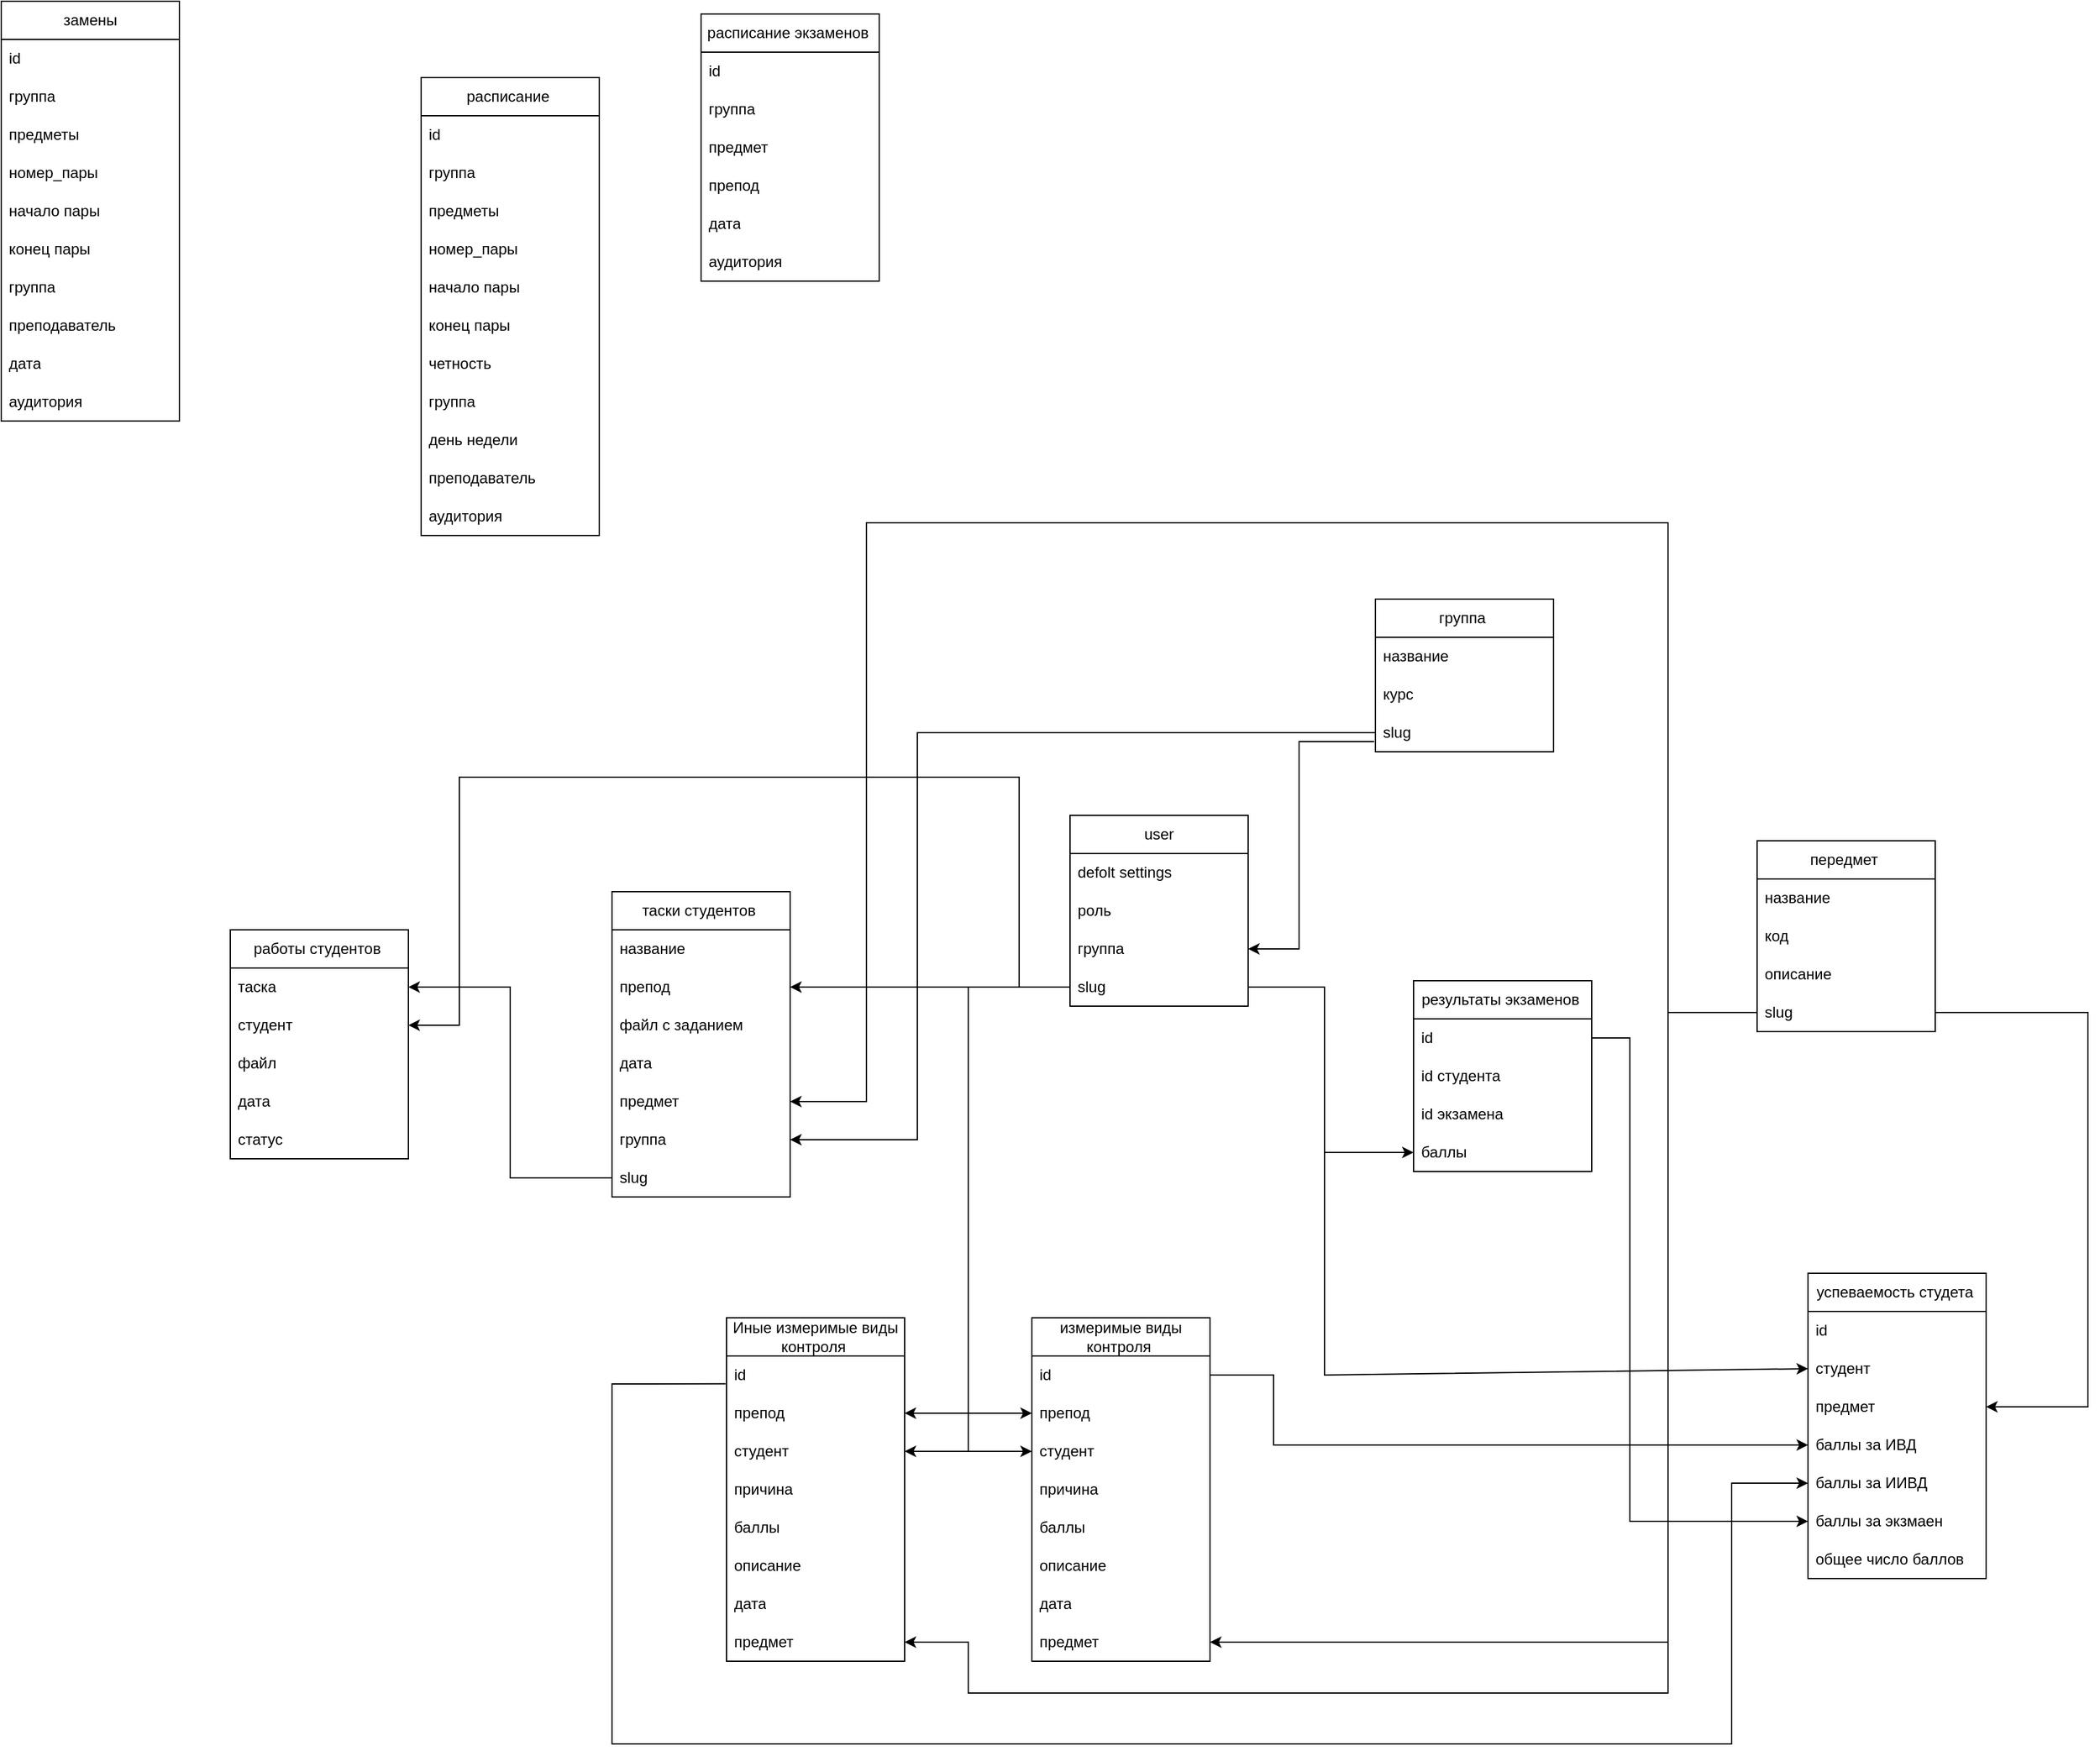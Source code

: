 <mxfile version="21.2.8" type="device">
  <diagram name="Страница — 1" id="4TSqRVmqLdkBmTmW6qCi">
    <mxGraphModel dx="3004" dy="2443" grid="1" gridSize="10" guides="1" tooltips="1" connect="1" arrows="1" fold="1" page="1" pageScale="1" pageWidth="827" pageHeight="1169" math="0" shadow="0">
      <root>
        <mxCell id="0" />
        <mxCell id="1" parent="0" />
        <mxCell id="Uhzy--akWJ1w5DV1cohg-1" value="user" style="swimlane;fontStyle=0;childLayout=stackLayout;horizontal=1;startSize=30;horizontalStack=0;resizeParent=1;resizeParentMax=0;resizeLast=0;collapsible=1;marginBottom=0;whiteSpace=wrap;html=1;" parent="1" vertex="1">
          <mxGeometry x="240" y="190" width="140" height="150" as="geometry" />
        </mxCell>
        <mxCell id="Uhzy--akWJ1w5DV1cohg-2" value="defolt settings&amp;nbsp;" style="text;strokeColor=none;fillColor=none;align=left;verticalAlign=middle;spacingLeft=4;spacingRight=4;overflow=hidden;points=[[0,0.5],[1,0.5]];portConstraint=eastwest;rotatable=0;whiteSpace=wrap;html=1;" parent="Uhzy--akWJ1w5DV1cohg-1" vertex="1">
          <mxGeometry y="30" width="140" height="30" as="geometry" />
        </mxCell>
        <mxCell id="Uhzy--akWJ1w5DV1cohg-5" value="роль" style="text;strokeColor=none;fillColor=none;align=left;verticalAlign=middle;spacingLeft=4;spacingRight=4;overflow=hidden;points=[[0,0.5],[1,0.5]];portConstraint=eastwest;rotatable=0;whiteSpace=wrap;html=1;" parent="Uhzy--akWJ1w5DV1cohg-1" vertex="1">
          <mxGeometry y="60" width="140" height="30" as="geometry" />
        </mxCell>
        <mxCell id="Uhzy--akWJ1w5DV1cohg-10" value="группа&amp;nbsp;" style="text;strokeColor=none;fillColor=none;align=left;verticalAlign=middle;spacingLeft=4;spacingRight=4;overflow=hidden;points=[[0,0.5],[1,0.5]];portConstraint=eastwest;rotatable=0;whiteSpace=wrap;html=1;" parent="Uhzy--akWJ1w5DV1cohg-1" vertex="1">
          <mxGeometry y="90" width="140" height="30" as="geometry" />
        </mxCell>
        <mxCell id="Uhzy--akWJ1w5DV1cohg-25" value="slug" style="text;strokeColor=none;fillColor=none;align=left;verticalAlign=middle;spacingLeft=4;spacingRight=4;overflow=hidden;points=[[0,0.5],[1,0.5]];portConstraint=eastwest;rotatable=0;whiteSpace=wrap;html=1;" parent="Uhzy--akWJ1w5DV1cohg-1" vertex="1">
          <mxGeometry y="120" width="140" height="30" as="geometry" />
        </mxCell>
        <mxCell id="Uhzy--akWJ1w5DV1cohg-6" value="группа&amp;nbsp;" style="swimlane;fontStyle=0;childLayout=stackLayout;horizontal=1;startSize=30;horizontalStack=0;resizeParent=1;resizeParentMax=0;resizeLast=0;collapsible=1;marginBottom=0;whiteSpace=wrap;html=1;" parent="1" vertex="1">
          <mxGeometry x="480" y="20" width="140" height="120" as="geometry" />
        </mxCell>
        <mxCell id="Uhzy--akWJ1w5DV1cohg-7" value="название&amp;nbsp;" style="text;strokeColor=none;fillColor=none;align=left;verticalAlign=middle;spacingLeft=4;spacingRight=4;overflow=hidden;points=[[0,0.5],[1,0.5]];portConstraint=eastwest;rotatable=0;whiteSpace=wrap;html=1;" parent="Uhzy--akWJ1w5DV1cohg-6" vertex="1">
          <mxGeometry y="30" width="140" height="30" as="geometry" />
        </mxCell>
        <mxCell id="Uhzy--akWJ1w5DV1cohg-8" value="курс&amp;nbsp;" style="text;strokeColor=none;fillColor=none;align=left;verticalAlign=middle;spacingLeft=4;spacingRight=4;overflow=hidden;points=[[0,0.5],[1,0.5]];portConstraint=eastwest;rotatable=0;whiteSpace=wrap;html=1;" parent="Uhzy--akWJ1w5DV1cohg-6" vertex="1">
          <mxGeometry y="60" width="140" height="30" as="geometry" />
        </mxCell>
        <mxCell id="Uhzy--akWJ1w5DV1cohg-9" value="slug" style="text;strokeColor=none;fillColor=none;align=left;verticalAlign=middle;spacingLeft=4;spacingRight=4;overflow=hidden;points=[[0,0.5],[1,0.5]];portConstraint=eastwest;rotatable=0;whiteSpace=wrap;html=1;" parent="Uhzy--akWJ1w5DV1cohg-6" vertex="1">
          <mxGeometry y="90" width="140" height="30" as="geometry" />
        </mxCell>
        <mxCell id="Uhzy--akWJ1w5DV1cohg-11" value="" style="endArrow=classic;html=1;rounded=0;exitX=-0.007;exitY=0.733;exitDx=0;exitDy=0;exitPerimeter=0;entryX=1;entryY=0.5;entryDx=0;entryDy=0;" parent="1" source="Uhzy--akWJ1w5DV1cohg-9" target="Uhzy--akWJ1w5DV1cohg-10" edge="1">
          <mxGeometry width="50" height="50" relative="1" as="geometry">
            <mxPoint x="390" y="430" as="sourcePoint" />
            <mxPoint x="440" y="380" as="targetPoint" />
            <Array as="points">
              <mxPoint x="420" y="132" />
              <mxPoint x="420" y="295" />
            </Array>
          </mxGeometry>
        </mxCell>
        <mxCell id="Uhzy--akWJ1w5DV1cohg-12" value="передмет&amp;nbsp;" style="swimlane;fontStyle=0;childLayout=stackLayout;horizontal=1;startSize=30;horizontalStack=0;resizeParent=1;resizeParentMax=0;resizeLast=0;collapsible=1;marginBottom=0;whiteSpace=wrap;html=1;" parent="1" vertex="1">
          <mxGeometry x="780" y="210" width="140" height="150" as="geometry" />
        </mxCell>
        <mxCell id="Uhzy--akWJ1w5DV1cohg-13" value="название&amp;nbsp;" style="text;strokeColor=none;fillColor=none;align=left;verticalAlign=middle;spacingLeft=4;spacingRight=4;overflow=hidden;points=[[0,0.5],[1,0.5]];portConstraint=eastwest;rotatable=0;whiteSpace=wrap;html=1;" parent="Uhzy--akWJ1w5DV1cohg-12" vertex="1">
          <mxGeometry y="30" width="140" height="30" as="geometry" />
        </mxCell>
        <mxCell id="Uhzy--akWJ1w5DV1cohg-14" value="код&amp;nbsp;" style="text;strokeColor=none;fillColor=none;align=left;verticalAlign=middle;spacingLeft=4;spacingRight=4;overflow=hidden;points=[[0,0.5],[1,0.5]];portConstraint=eastwest;rotatable=0;whiteSpace=wrap;html=1;" parent="Uhzy--akWJ1w5DV1cohg-12" vertex="1">
          <mxGeometry y="60" width="140" height="30" as="geometry" />
        </mxCell>
        <mxCell id="Uhzy--akWJ1w5DV1cohg-15" value="описание&amp;nbsp;" style="text;strokeColor=none;fillColor=none;align=left;verticalAlign=middle;spacingLeft=4;spacingRight=4;overflow=hidden;points=[[0,0.5],[1,0.5]];portConstraint=eastwest;rotatable=0;whiteSpace=wrap;html=1;" parent="Uhzy--akWJ1w5DV1cohg-12" vertex="1">
          <mxGeometry y="90" width="140" height="30" as="geometry" />
        </mxCell>
        <mxCell id="Uhzy--akWJ1w5DV1cohg-16" value="slug" style="text;strokeColor=none;fillColor=none;align=left;verticalAlign=middle;spacingLeft=4;spacingRight=4;overflow=hidden;points=[[0,0.5],[1,0.5]];portConstraint=eastwest;rotatable=0;whiteSpace=wrap;html=1;" parent="Uhzy--akWJ1w5DV1cohg-12" vertex="1">
          <mxGeometry y="120" width="140" height="30" as="geometry" />
        </mxCell>
        <mxCell id="Uhzy--akWJ1w5DV1cohg-17" value="расписание экзаменов&amp;nbsp;" style="swimlane;fontStyle=0;childLayout=stackLayout;horizontal=1;startSize=30;horizontalStack=0;resizeParent=1;resizeParentMax=0;resizeLast=0;collapsible=1;marginBottom=0;whiteSpace=wrap;html=1;" parent="1" vertex="1">
          <mxGeometry x="-50" y="-440" width="140" height="210" as="geometry" />
        </mxCell>
        <mxCell id="Uhzy--akWJ1w5DV1cohg-18" value="id" style="text;strokeColor=none;fillColor=none;align=left;verticalAlign=middle;spacingLeft=4;spacingRight=4;overflow=hidden;points=[[0,0.5],[1,0.5]];portConstraint=eastwest;rotatable=0;whiteSpace=wrap;html=1;" parent="Uhzy--akWJ1w5DV1cohg-17" vertex="1">
          <mxGeometry y="30" width="140" height="30" as="geometry" />
        </mxCell>
        <mxCell id="Uhzy--akWJ1w5DV1cohg-19" value="группа&amp;nbsp;" style="text;strokeColor=none;fillColor=none;align=left;verticalAlign=middle;spacingLeft=4;spacingRight=4;overflow=hidden;points=[[0,0.5],[1,0.5]];portConstraint=eastwest;rotatable=0;whiteSpace=wrap;html=1;" parent="Uhzy--akWJ1w5DV1cohg-17" vertex="1">
          <mxGeometry y="60" width="140" height="30" as="geometry" />
        </mxCell>
        <mxCell id="Uhzy--akWJ1w5DV1cohg-23" value="предмет&amp;nbsp;" style="text;strokeColor=none;fillColor=none;align=left;verticalAlign=middle;spacingLeft=4;spacingRight=4;overflow=hidden;points=[[0,0.5],[1,0.5]];portConstraint=eastwest;rotatable=0;whiteSpace=wrap;html=1;" parent="Uhzy--akWJ1w5DV1cohg-17" vertex="1">
          <mxGeometry y="90" width="140" height="30" as="geometry" />
        </mxCell>
        <mxCell id="Uhzy--akWJ1w5DV1cohg-20" value="препод&amp;nbsp;" style="text;strokeColor=none;fillColor=none;align=left;verticalAlign=middle;spacingLeft=4;spacingRight=4;overflow=hidden;points=[[0,0.5],[1,0.5]];portConstraint=eastwest;rotatable=0;whiteSpace=wrap;html=1;" parent="Uhzy--akWJ1w5DV1cohg-17" vertex="1">
          <mxGeometry y="120" width="140" height="30" as="geometry" />
        </mxCell>
        <mxCell id="Uhzy--akWJ1w5DV1cohg-21" value="дата" style="text;strokeColor=none;fillColor=none;align=left;verticalAlign=middle;spacingLeft=4;spacingRight=4;overflow=hidden;points=[[0,0.5],[1,0.5]];portConstraint=eastwest;rotatable=0;whiteSpace=wrap;html=1;" parent="Uhzy--akWJ1w5DV1cohg-17" vertex="1">
          <mxGeometry y="150" width="140" height="30" as="geometry" />
        </mxCell>
        <mxCell id="voH8n9XKBQm_JLzrGR_v-1" value="аудитория&amp;nbsp;" style="text;strokeColor=none;fillColor=none;align=left;verticalAlign=middle;spacingLeft=4;spacingRight=4;overflow=hidden;points=[[0,0.5],[1,0.5]];portConstraint=eastwest;rotatable=0;whiteSpace=wrap;html=1;" parent="Uhzy--akWJ1w5DV1cohg-17" vertex="1">
          <mxGeometry y="180" width="140" height="30" as="geometry" />
        </mxCell>
        <mxCell id="Uhzy--akWJ1w5DV1cohg-29" value="измеримые виды контроля&amp;nbsp;" style="swimlane;fontStyle=0;childLayout=stackLayout;horizontal=1;startSize=30;horizontalStack=0;resizeParent=1;resizeParentMax=0;resizeLast=0;collapsible=1;marginBottom=0;whiteSpace=wrap;html=1;" parent="1" vertex="1">
          <mxGeometry x="210" y="585" width="140" height="270" as="geometry" />
        </mxCell>
        <mxCell id="Uhzy--akWJ1w5DV1cohg-30" value="id&amp;nbsp;" style="text;strokeColor=none;fillColor=none;align=left;verticalAlign=middle;spacingLeft=4;spacingRight=4;overflow=hidden;points=[[0,0.5],[1,0.5]];portConstraint=eastwest;rotatable=0;whiteSpace=wrap;html=1;" parent="Uhzy--akWJ1w5DV1cohg-29" vertex="1">
          <mxGeometry y="30" width="140" height="30" as="geometry" />
        </mxCell>
        <mxCell id="Uhzy--akWJ1w5DV1cohg-34" value="препод&amp;nbsp;" style="text;strokeColor=none;fillColor=none;align=left;verticalAlign=middle;spacingLeft=4;spacingRight=4;overflow=hidden;points=[[0,0.5],[1,0.5]];portConstraint=eastwest;rotatable=0;whiteSpace=wrap;html=1;" parent="Uhzy--akWJ1w5DV1cohg-29" vertex="1">
          <mxGeometry y="60" width="140" height="30" as="geometry" />
        </mxCell>
        <mxCell id="Uhzy--akWJ1w5DV1cohg-35" value="студент&amp;nbsp;" style="text;strokeColor=none;fillColor=none;align=left;verticalAlign=middle;spacingLeft=4;spacingRight=4;overflow=hidden;points=[[0,0.5],[1,0.5]];portConstraint=eastwest;rotatable=0;whiteSpace=wrap;html=1;" parent="Uhzy--akWJ1w5DV1cohg-29" vertex="1">
          <mxGeometry y="90" width="140" height="30" as="geometry" />
        </mxCell>
        <mxCell id="Uhzy--akWJ1w5DV1cohg-31" value="причина&amp;nbsp;" style="text;strokeColor=none;fillColor=none;align=left;verticalAlign=middle;spacingLeft=4;spacingRight=4;overflow=hidden;points=[[0,0.5],[1,0.5]];portConstraint=eastwest;rotatable=0;whiteSpace=wrap;html=1;" parent="Uhzy--akWJ1w5DV1cohg-29" vertex="1">
          <mxGeometry y="120" width="140" height="30" as="geometry" />
        </mxCell>
        <mxCell id="Uhzy--akWJ1w5DV1cohg-32" value="баллы&amp;nbsp;" style="text;strokeColor=none;fillColor=none;align=left;verticalAlign=middle;spacingLeft=4;spacingRight=4;overflow=hidden;points=[[0,0.5],[1,0.5]];portConstraint=eastwest;rotatable=0;whiteSpace=wrap;html=1;" parent="Uhzy--akWJ1w5DV1cohg-29" vertex="1">
          <mxGeometry y="150" width="140" height="30" as="geometry" />
        </mxCell>
        <mxCell id="Uhzy--akWJ1w5DV1cohg-33" value="описание&amp;nbsp;" style="text;strokeColor=none;fillColor=none;align=left;verticalAlign=middle;spacingLeft=4;spacingRight=4;overflow=hidden;points=[[0,0.5],[1,0.5]];portConstraint=eastwest;rotatable=0;whiteSpace=wrap;html=1;" parent="Uhzy--akWJ1w5DV1cohg-29" vertex="1">
          <mxGeometry y="180" width="140" height="30" as="geometry" />
        </mxCell>
        <mxCell id="Uhzy--akWJ1w5DV1cohg-37" value="дата" style="text;strokeColor=none;fillColor=none;align=left;verticalAlign=middle;spacingLeft=4;spacingRight=4;overflow=hidden;points=[[0,0.5],[1,0.5]];portConstraint=eastwest;rotatable=0;whiteSpace=wrap;html=1;" parent="Uhzy--akWJ1w5DV1cohg-29" vertex="1">
          <mxGeometry y="210" width="140" height="30" as="geometry" />
        </mxCell>
        <mxCell id="SilH0-x53IXAZ5QCfE-4-1" value="предмет&amp;nbsp;" style="text;strokeColor=none;fillColor=none;align=left;verticalAlign=middle;spacingLeft=4;spacingRight=4;overflow=hidden;points=[[0,0.5],[1,0.5]];portConstraint=eastwest;rotatable=0;whiteSpace=wrap;html=1;" parent="Uhzy--akWJ1w5DV1cohg-29" vertex="1">
          <mxGeometry y="240" width="140" height="30" as="geometry" />
        </mxCell>
        <mxCell id="Uhzy--akWJ1w5DV1cohg-36" value="" style="endArrow=classic;html=1;rounded=0;exitX=0;exitY=0.5;exitDx=0;exitDy=0;entryX=0;entryY=0.5;entryDx=0;entryDy=0;" parent="1" source="Uhzy--akWJ1w5DV1cohg-25" target="Uhzy--akWJ1w5DV1cohg-34" edge="1">
          <mxGeometry width="50" height="50" relative="1" as="geometry">
            <mxPoint x="440" y="470" as="sourcePoint" />
            <mxPoint x="490" y="420" as="targetPoint" />
            <Array as="points">
              <mxPoint x="160" y="325" />
              <mxPoint x="160" y="660" />
            </Array>
          </mxGeometry>
        </mxCell>
        <mxCell id="Uhzy--akWJ1w5DV1cohg-38" value="" style="endArrow=classic;html=1;rounded=0;exitX=0;exitY=0.5;exitDx=0;exitDy=0;entryX=0;entryY=0.5;entryDx=0;entryDy=0;" parent="1" source="Uhzy--akWJ1w5DV1cohg-25" target="Uhzy--akWJ1w5DV1cohg-35" edge="1">
          <mxGeometry width="50" height="50" relative="1" as="geometry">
            <mxPoint x="440" y="470" as="sourcePoint" />
            <mxPoint x="490" y="420" as="targetPoint" />
            <Array as="points">
              <mxPoint x="160" y="325" />
              <mxPoint x="160" y="690" />
            </Array>
          </mxGeometry>
        </mxCell>
        <mxCell id="Uhzy--akWJ1w5DV1cohg-39" value="Иные измеримые виды контроля&amp;nbsp;" style="swimlane;fontStyle=0;childLayout=stackLayout;horizontal=1;startSize=30;horizontalStack=0;resizeParent=1;resizeParentMax=0;resizeLast=0;collapsible=1;marginBottom=0;whiteSpace=wrap;html=1;" parent="1" vertex="1">
          <mxGeometry x="-30" y="585" width="140" height="270" as="geometry">
            <mxRectangle x="-30" y="585" width="230" height="30" as="alternateBounds" />
          </mxGeometry>
        </mxCell>
        <mxCell id="Uhzy--akWJ1w5DV1cohg-40" value="id&amp;nbsp;" style="text;strokeColor=none;fillColor=none;align=left;verticalAlign=middle;spacingLeft=4;spacingRight=4;overflow=hidden;points=[[0,0.5],[1,0.5]];portConstraint=eastwest;rotatable=0;whiteSpace=wrap;html=1;" parent="Uhzy--akWJ1w5DV1cohg-39" vertex="1">
          <mxGeometry y="30" width="140" height="30" as="geometry" />
        </mxCell>
        <mxCell id="Uhzy--akWJ1w5DV1cohg-41" value="препод&amp;nbsp;" style="text;strokeColor=none;fillColor=none;align=left;verticalAlign=middle;spacingLeft=4;spacingRight=4;overflow=hidden;points=[[0,0.5],[1,0.5]];portConstraint=eastwest;rotatable=0;whiteSpace=wrap;html=1;" parent="Uhzy--akWJ1w5DV1cohg-39" vertex="1">
          <mxGeometry y="60" width="140" height="30" as="geometry" />
        </mxCell>
        <mxCell id="Uhzy--akWJ1w5DV1cohg-42" value="студент" style="text;strokeColor=none;fillColor=none;align=left;verticalAlign=middle;spacingLeft=4;spacingRight=4;overflow=hidden;points=[[0,0.5],[1,0.5]];portConstraint=eastwest;rotatable=0;whiteSpace=wrap;html=1;" parent="Uhzy--akWJ1w5DV1cohg-39" vertex="1">
          <mxGeometry y="90" width="140" height="30" as="geometry" />
        </mxCell>
        <mxCell id="Uhzy--akWJ1w5DV1cohg-43" value="причина&amp;nbsp;" style="text;strokeColor=none;fillColor=none;align=left;verticalAlign=middle;spacingLeft=4;spacingRight=4;overflow=hidden;points=[[0,0.5],[1,0.5]];portConstraint=eastwest;rotatable=0;whiteSpace=wrap;html=1;" parent="Uhzy--akWJ1w5DV1cohg-39" vertex="1">
          <mxGeometry y="120" width="140" height="30" as="geometry" />
        </mxCell>
        <mxCell id="Uhzy--akWJ1w5DV1cohg-44" value="баллы&amp;nbsp;" style="text;strokeColor=none;fillColor=none;align=left;verticalAlign=middle;spacingLeft=4;spacingRight=4;overflow=hidden;points=[[0,0.5],[1,0.5]];portConstraint=eastwest;rotatable=0;whiteSpace=wrap;html=1;" parent="Uhzy--akWJ1w5DV1cohg-39" vertex="1">
          <mxGeometry y="150" width="140" height="30" as="geometry" />
        </mxCell>
        <mxCell id="Uhzy--akWJ1w5DV1cohg-45" value="описание&amp;nbsp;" style="text;strokeColor=none;fillColor=none;align=left;verticalAlign=middle;spacingLeft=4;spacingRight=4;overflow=hidden;points=[[0,0.5],[1,0.5]];portConstraint=eastwest;rotatable=0;whiteSpace=wrap;html=1;" parent="Uhzy--akWJ1w5DV1cohg-39" vertex="1">
          <mxGeometry y="180" width="140" height="30" as="geometry" />
        </mxCell>
        <mxCell id="Uhzy--akWJ1w5DV1cohg-46" value="дата" style="text;strokeColor=none;fillColor=none;align=left;verticalAlign=middle;spacingLeft=4;spacingRight=4;overflow=hidden;points=[[0,0.5],[1,0.5]];portConstraint=eastwest;rotatable=0;whiteSpace=wrap;html=1;" parent="Uhzy--akWJ1w5DV1cohg-39" vertex="1">
          <mxGeometry y="210" width="140" height="30" as="geometry" />
        </mxCell>
        <mxCell id="SilH0-x53IXAZ5QCfE-4-2" value="предмет&amp;nbsp;" style="text;strokeColor=none;fillColor=none;align=left;verticalAlign=middle;spacingLeft=4;spacingRight=4;overflow=hidden;points=[[0,0.5],[1,0.5]];portConstraint=eastwest;rotatable=0;whiteSpace=wrap;html=1;" parent="Uhzy--akWJ1w5DV1cohg-39" vertex="1">
          <mxGeometry y="240" width="140" height="30" as="geometry" />
        </mxCell>
        <mxCell id="Uhzy--akWJ1w5DV1cohg-48" value="" style="endArrow=classic;html=1;rounded=0;exitX=0;exitY=0.5;exitDx=0;exitDy=0;entryX=1;entryY=0.5;entryDx=0;entryDy=0;" parent="1" source="Uhzy--akWJ1w5DV1cohg-25" target="Uhzy--akWJ1w5DV1cohg-42" edge="1">
          <mxGeometry width="50" height="50" relative="1" as="geometry">
            <mxPoint x="410" y="460" as="sourcePoint" />
            <mxPoint x="460" y="410" as="targetPoint" />
            <Array as="points">
              <mxPoint x="160" y="325" />
              <mxPoint x="160" y="690" />
            </Array>
          </mxGeometry>
        </mxCell>
        <mxCell id="Uhzy--akWJ1w5DV1cohg-49" value="" style="endArrow=classic;html=1;rounded=0;exitX=0;exitY=0.5;exitDx=0;exitDy=0;entryX=1;entryY=0.5;entryDx=0;entryDy=0;" parent="1" source="Uhzy--akWJ1w5DV1cohg-25" target="Uhzy--akWJ1w5DV1cohg-41" edge="1">
          <mxGeometry width="50" height="50" relative="1" as="geometry">
            <mxPoint x="410" y="460" as="sourcePoint" />
            <mxPoint x="460" y="410" as="targetPoint" />
            <Array as="points">
              <mxPoint x="160" y="325" />
              <mxPoint x="160" y="660" />
            </Array>
          </mxGeometry>
        </mxCell>
        <mxCell id="Uhzy--akWJ1w5DV1cohg-50" value="успеваемость студета&amp;nbsp;" style="swimlane;fontStyle=0;childLayout=stackLayout;horizontal=1;startSize=30;horizontalStack=0;resizeParent=1;resizeParentMax=0;resizeLast=0;collapsible=1;marginBottom=0;whiteSpace=wrap;html=1;" parent="1" vertex="1">
          <mxGeometry x="820" y="550" width="140" height="240" as="geometry" />
        </mxCell>
        <mxCell id="Uhzy--akWJ1w5DV1cohg-51" value="id&amp;nbsp;" style="text;strokeColor=none;fillColor=none;align=left;verticalAlign=middle;spacingLeft=4;spacingRight=4;overflow=hidden;points=[[0,0.5],[1,0.5]];portConstraint=eastwest;rotatable=0;whiteSpace=wrap;html=1;" parent="Uhzy--akWJ1w5DV1cohg-50" vertex="1">
          <mxGeometry y="30" width="140" height="30" as="geometry" />
        </mxCell>
        <mxCell id="Uhzy--akWJ1w5DV1cohg-54" value="студент&amp;nbsp;" style="text;strokeColor=none;fillColor=none;align=left;verticalAlign=middle;spacingLeft=4;spacingRight=4;overflow=hidden;points=[[0,0.5],[1,0.5]];portConstraint=eastwest;rotatable=0;whiteSpace=wrap;html=1;" parent="Uhzy--akWJ1w5DV1cohg-50" vertex="1">
          <mxGeometry y="60" width="140" height="30" as="geometry" />
        </mxCell>
        <mxCell id="Uhzy--akWJ1w5DV1cohg-55" value="предмет&amp;nbsp;" style="text;strokeColor=none;fillColor=none;align=left;verticalAlign=middle;spacingLeft=4;spacingRight=4;overflow=hidden;points=[[0,0.5],[1,0.5]];portConstraint=eastwest;rotatable=0;whiteSpace=wrap;html=1;" parent="Uhzy--akWJ1w5DV1cohg-50" vertex="1">
          <mxGeometry y="90" width="140" height="30" as="geometry" />
        </mxCell>
        <mxCell id="Uhzy--akWJ1w5DV1cohg-52" value="баллы за ИВД" style="text;strokeColor=none;fillColor=none;align=left;verticalAlign=middle;spacingLeft=4;spacingRight=4;overflow=hidden;points=[[0,0.5],[1,0.5]];portConstraint=eastwest;rotatable=0;whiteSpace=wrap;html=1;" parent="Uhzy--akWJ1w5DV1cohg-50" vertex="1">
          <mxGeometry y="120" width="140" height="30" as="geometry" />
        </mxCell>
        <mxCell id="Uhzy--akWJ1w5DV1cohg-53" value="баллы за ИИВД" style="text;strokeColor=none;fillColor=none;align=left;verticalAlign=middle;spacingLeft=4;spacingRight=4;overflow=hidden;points=[[0,0.5],[1,0.5]];portConstraint=eastwest;rotatable=0;whiteSpace=wrap;html=1;" parent="Uhzy--akWJ1w5DV1cohg-50" vertex="1">
          <mxGeometry y="150" width="140" height="30" as="geometry" />
        </mxCell>
        <mxCell id="avE4F26zkurIvn0Pbox8-39" value="баллы за экзмаен&amp;nbsp;" style="text;strokeColor=none;fillColor=none;align=left;verticalAlign=middle;spacingLeft=4;spacingRight=4;overflow=hidden;points=[[0,0.5],[1,0.5]];portConstraint=eastwest;rotatable=0;whiteSpace=wrap;html=1;" vertex="1" parent="Uhzy--akWJ1w5DV1cohg-50">
          <mxGeometry y="180" width="140" height="30" as="geometry" />
        </mxCell>
        <mxCell id="Uhzy--akWJ1w5DV1cohg-56" value="общее число баллов&amp;nbsp;" style="text;strokeColor=none;fillColor=none;align=left;verticalAlign=middle;spacingLeft=4;spacingRight=4;overflow=hidden;points=[[0,0.5],[1,0.5]];portConstraint=eastwest;rotatable=0;whiteSpace=wrap;html=1;" parent="Uhzy--akWJ1w5DV1cohg-50" vertex="1">
          <mxGeometry y="210" width="140" height="30" as="geometry" />
        </mxCell>
        <mxCell id="Uhzy--akWJ1w5DV1cohg-57" value="" style="endArrow=classic;html=1;rounded=0;exitX=1;exitY=0.5;exitDx=0;exitDy=0;entryX=0;entryY=0.5;entryDx=0;entryDy=0;" parent="1" source="Uhzy--akWJ1w5DV1cohg-25" target="Uhzy--akWJ1w5DV1cohg-54" edge="1">
          <mxGeometry width="50" height="50" relative="1" as="geometry">
            <mxPoint x="490" y="410" as="sourcePoint" />
            <mxPoint x="540" y="360" as="targetPoint" />
            <Array as="points">
              <mxPoint x="440" y="325" />
              <mxPoint x="440" y="630" />
            </Array>
          </mxGeometry>
        </mxCell>
        <mxCell id="Uhzy--akWJ1w5DV1cohg-58" value="" style="endArrow=classic;html=1;rounded=0;exitX=1;exitY=0.5;exitDx=0;exitDy=0;entryX=1;entryY=0.5;entryDx=0;entryDy=0;" parent="1" source="Uhzy--akWJ1w5DV1cohg-16" target="Uhzy--akWJ1w5DV1cohg-55" edge="1">
          <mxGeometry width="50" height="50" relative="1" as="geometry">
            <mxPoint x="480" y="580" as="sourcePoint" />
            <mxPoint x="530" y="530" as="targetPoint" />
            <Array as="points">
              <mxPoint x="1040" y="345" />
              <mxPoint x="1040" y="655" />
            </Array>
          </mxGeometry>
        </mxCell>
        <mxCell id="Uhzy--akWJ1w5DV1cohg-59" value="" style="endArrow=classic;html=1;rounded=0;exitX=1;exitY=0.5;exitDx=0;exitDy=0;entryX=0;entryY=0.5;entryDx=0;entryDy=0;" parent="1" source="Uhzy--akWJ1w5DV1cohg-30" target="Uhzy--akWJ1w5DV1cohg-52" edge="1">
          <mxGeometry width="50" height="50" relative="1" as="geometry">
            <mxPoint x="500" y="580" as="sourcePoint" />
            <mxPoint x="550" y="530" as="targetPoint" />
            <Array as="points">
              <mxPoint x="400" y="630" />
              <mxPoint x="400" y="685" />
            </Array>
          </mxGeometry>
        </mxCell>
        <mxCell id="Uhzy--akWJ1w5DV1cohg-60" value="" style="endArrow=classic;html=1;rounded=0;exitX=-0.005;exitY=0.73;exitDx=0;exitDy=0;exitPerimeter=0;entryX=0;entryY=0.5;entryDx=0;entryDy=0;" parent="1" source="Uhzy--akWJ1w5DV1cohg-40" target="Uhzy--akWJ1w5DV1cohg-53" edge="1">
          <mxGeometry width="50" height="50" relative="1" as="geometry">
            <mxPoint x="550" y="770" as="sourcePoint" />
            <mxPoint x="600" y="720" as="targetPoint" />
            <Array as="points">
              <mxPoint x="-120" y="637" />
              <mxPoint x="-120" y="920" />
              <mxPoint x="760" y="920" />
              <mxPoint x="760" y="715" />
            </Array>
          </mxGeometry>
        </mxCell>
        <mxCell id="Uhzy--akWJ1w5DV1cohg-61" value="таски студентов&amp;nbsp;" style="swimlane;fontStyle=0;childLayout=stackLayout;horizontal=1;startSize=30;horizontalStack=0;resizeParent=1;resizeParentMax=0;resizeLast=0;collapsible=1;marginBottom=0;whiteSpace=wrap;html=1;" parent="1" vertex="1">
          <mxGeometry x="-120" y="250" width="140" height="240" as="geometry" />
        </mxCell>
        <mxCell id="Uhzy--akWJ1w5DV1cohg-62" value="название&amp;nbsp;" style="text;strokeColor=none;fillColor=none;align=left;verticalAlign=middle;spacingLeft=4;spacingRight=4;overflow=hidden;points=[[0,0.5],[1,0.5]];portConstraint=eastwest;rotatable=0;whiteSpace=wrap;html=1;" parent="Uhzy--akWJ1w5DV1cohg-61" vertex="1">
          <mxGeometry y="30" width="140" height="30" as="geometry" />
        </mxCell>
        <mxCell id="Uhzy--akWJ1w5DV1cohg-63" value="препод&amp;nbsp;" style="text;strokeColor=none;fillColor=none;align=left;verticalAlign=middle;spacingLeft=4;spacingRight=4;overflow=hidden;points=[[0,0.5],[1,0.5]];portConstraint=eastwest;rotatable=0;whiteSpace=wrap;html=1;" parent="Uhzy--akWJ1w5DV1cohg-61" vertex="1">
          <mxGeometry y="60" width="140" height="30" as="geometry" />
        </mxCell>
        <mxCell id="Uhzy--akWJ1w5DV1cohg-64" value="файл с заданием&amp;nbsp;" style="text;strokeColor=none;fillColor=none;align=left;verticalAlign=middle;spacingLeft=4;spacingRight=4;overflow=hidden;points=[[0,0.5],[1,0.5]];portConstraint=eastwest;rotatable=0;whiteSpace=wrap;html=1;" parent="Uhzy--akWJ1w5DV1cohg-61" vertex="1">
          <mxGeometry y="90" width="140" height="30" as="geometry" />
        </mxCell>
        <mxCell id="Q135mhxfBrVApRl6JrG5-1" value="дата&amp;nbsp;" style="text;strokeColor=none;fillColor=none;align=left;verticalAlign=middle;spacingLeft=4;spacingRight=4;overflow=hidden;points=[[0,0.5],[1,0.5]];portConstraint=eastwest;rotatable=0;whiteSpace=wrap;html=1;" parent="Uhzy--akWJ1w5DV1cohg-61" vertex="1">
          <mxGeometry y="120" width="140" height="30" as="geometry" />
        </mxCell>
        <mxCell id="Q135mhxfBrVApRl6JrG5-2" value="предмет&amp;nbsp;" style="text;strokeColor=none;fillColor=none;align=left;verticalAlign=middle;spacingLeft=4;spacingRight=4;overflow=hidden;points=[[0,0.5],[1,0.5]];portConstraint=eastwest;rotatable=0;whiteSpace=wrap;html=1;" parent="Uhzy--akWJ1w5DV1cohg-61" vertex="1">
          <mxGeometry y="150" width="140" height="30" as="geometry" />
        </mxCell>
        <mxCell id="Q135mhxfBrVApRl6JrG5-5" value="группа&amp;nbsp;" style="text;strokeColor=none;fillColor=none;align=left;verticalAlign=middle;spacingLeft=4;spacingRight=4;overflow=hidden;points=[[0,0.5],[1,0.5]];portConstraint=eastwest;rotatable=0;whiteSpace=wrap;html=1;" parent="Uhzy--akWJ1w5DV1cohg-61" vertex="1">
          <mxGeometry y="180" width="140" height="30" as="geometry" />
        </mxCell>
        <mxCell id="Q135mhxfBrVApRl6JrG5-13" value="slug" style="text;strokeColor=none;fillColor=none;align=left;verticalAlign=middle;spacingLeft=4;spacingRight=4;overflow=hidden;points=[[0,0.5],[1,0.5]];portConstraint=eastwest;rotatable=0;whiteSpace=wrap;html=1;" parent="Uhzy--akWJ1w5DV1cohg-61" vertex="1">
          <mxGeometry y="210" width="140" height="30" as="geometry" />
        </mxCell>
        <mxCell id="Q135mhxfBrVApRl6JrG5-6" value="" style="endArrow=classic;html=1;rounded=0;exitX=0;exitY=0.5;exitDx=0;exitDy=0;entryX=1;entryY=0.5;entryDx=0;entryDy=0;" parent="1" source="Uhzy--akWJ1w5DV1cohg-25" target="Uhzy--akWJ1w5DV1cohg-63" edge="1">
          <mxGeometry width="50" height="50" relative="1" as="geometry">
            <mxPoint x="250" y="350" as="sourcePoint" />
            <mxPoint x="300" y="300" as="targetPoint" />
          </mxGeometry>
        </mxCell>
        <mxCell id="Q135mhxfBrVApRl6JrG5-7" value="" style="endArrow=classic;html=1;rounded=0;exitX=0;exitY=0.5;exitDx=0;exitDy=0;entryX=1;entryY=0.5;entryDx=0;entryDy=0;" parent="1" source="Uhzy--akWJ1w5DV1cohg-16" target="Q135mhxfBrVApRl6JrG5-2" edge="1">
          <mxGeometry width="50" height="50" relative="1" as="geometry">
            <mxPoint x="250" y="350" as="sourcePoint" />
            <mxPoint x="730" y="-60" as="targetPoint" />
            <Array as="points">
              <mxPoint x="710" y="345" />
              <mxPoint x="710" y="-40" />
              <mxPoint x="80" y="-40" />
              <mxPoint x="80" y="415" />
            </Array>
          </mxGeometry>
        </mxCell>
        <mxCell id="Q135mhxfBrVApRl6JrG5-8" value="" style="endArrow=classic;html=1;rounded=0;exitX=0;exitY=0.5;exitDx=0;exitDy=0;entryX=1;entryY=0.5;entryDx=0;entryDy=0;" parent="1" source="Uhzy--akWJ1w5DV1cohg-9" target="Q135mhxfBrVApRl6JrG5-5" edge="1">
          <mxGeometry width="50" height="50" relative="1" as="geometry">
            <mxPoint x="330" y="310" as="sourcePoint" />
            <mxPoint x="380" y="260" as="targetPoint" />
            <Array as="points">
              <mxPoint x="120" y="125" />
              <mxPoint x="120" y="445" />
            </Array>
          </mxGeometry>
        </mxCell>
        <mxCell id="Q135mhxfBrVApRl6JrG5-9" value="работы студентов&amp;nbsp;" style="swimlane;fontStyle=0;childLayout=stackLayout;horizontal=1;startSize=30;horizontalStack=0;resizeParent=1;resizeParentMax=0;resizeLast=0;collapsible=1;marginBottom=0;whiteSpace=wrap;html=1;" parent="1" vertex="1">
          <mxGeometry x="-420" y="280" width="140" height="180" as="geometry" />
        </mxCell>
        <mxCell id="Q135mhxfBrVApRl6JrG5-10" value="таска" style="text;strokeColor=none;fillColor=none;align=left;verticalAlign=middle;spacingLeft=4;spacingRight=4;overflow=hidden;points=[[0,0.5],[1,0.5]];portConstraint=eastwest;rotatable=0;whiteSpace=wrap;html=1;" parent="Q135mhxfBrVApRl6JrG5-9" vertex="1">
          <mxGeometry y="30" width="140" height="30" as="geometry" />
        </mxCell>
        <mxCell id="Q135mhxfBrVApRl6JrG5-11" value="студент&amp;nbsp;" style="text;strokeColor=none;fillColor=none;align=left;verticalAlign=middle;spacingLeft=4;spacingRight=4;overflow=hidden;points=[[0,0.5],[1,0.5]];portConstraint=eastwest;rotatable=0;whiteSpace=wrap;html=1;" parent="Q135mhxfBrVApRl6JrG5-9" vertex="1">
          <mxGeometry y="60" width="140" height="30" as="geometry" />
        </mxCell>
        <mxCell id="Q135mhxfBrVApRl6JrG5-12" value="файл" style="text;strokeColor=none;fillColor=none;align=left;verticalAlign=middle;spacingLeft=4;spacingRight=4;overflow=hidden;points=[[0,0.5],[1,0.5]];portConstraint=eastwest;rotatable=0;whiteSpace=wrap;html=1;" parent="Q135mhxfBrVApRl6JrG5-9" vertex="1">
          <mxGeometry y="90" width="140" height="30" as="geometry" />
        </mxCell>
        <mxCell id="Q135mhxfBrVApRl6JrG5-16" value="дата&amp;nbsp;&amp;nbsp;" style="text;strokeColor=none;fillColor=none;align=left;verticalAlign=middle;spacingLeft=4;spacingRight=4;overflow=hidden;points=[[0,0.5],[1,0.5]];portConstraint=eastwest;rotatable=0;whiteSpace=wrap;html=1;" parent="Q135mhxfBrVApRl6JrG5-9" vertex="1">
          <mxGeometry y="120" width="140" height="30" as="geometry" />
        </mxCell>
        <mxCell id="Q135mhxfBrVApRl6JrG5-17" value="статус&amp;nbsp;" style="text;strokeColor=none;fillColor=none;align=left;verticalAlign=middle;spacingLeft=4;spacingRight=4;overflow=hidden;points=[[0,0.5],[1,0.5]];portConstraint=eastwest;rotatable=0;whiteSpace=wrap;html=1;" parent="Q135mhxfBrVApRl6JrG5-9" vertex="1">
          <mxGeometry y="150" width="140" height="30" as="geometry" />
        </mxCell>
        <mxCell id="Q135mhxfBrVApRl6JrG5-14" value="" style="endArrow=classic;html=1;rounded=0;exitX=0;exitY=0.5;exitDx=0;exitDy=0;entryX=1;entryY=0.5;entryDx=0;entryDy=0;" parent="1" source="Q135mhxfBrVApRl6JrG5-13" target="Q135mhxfBrVApRl6JrG5-10" edge="1">
          <mxGeometry width="50" height="50" relative="1" as="geometry">
            <mxPoint x="350" y="390" as="sourcePoint" />
            <mxPoint x="-280" y="350" as="targetPoint" />
            <Array as="points">
              <mxPoint x="-200" y="475" />
              <mxPoint x="-200" y="325" />
            </Array>
          </mxGeometry>
        </mxCell>
        <mxCell id="Q135mhxfBrVApRl6JrG5-15" value="" style="endArrow=classic;html=1;rounded=0;exitX=0;exitY=0.5;exitDx=0;exitDy=0;entryX=1;entryY=0.5;entryDx=0;entryDy=0;" parent="1" source="Uhzy--akWJ1w5DV1cohg-25" target="Q135mhxfBrVApRl6JrG5-11" edge="1">
          <mxGeometry width="50" height="50" relative="1" as="geometry">
            <mxPoint x="-270" y="390" as="sourcePoint" />
            <mxPoint x="-220" y="340" as="targetPoint" />
            <Array as="points">
              <mxPoint x="200" y="325" />
              <mxPoint x="200" y="160" />
              <mxPoint x="-240" y="160" />
              <mxPoint x="-240" y="355" />
            </Array>
          </mxGeometry>
        </mxCell>
        <mxCell id="SilH0-x53IXAZ5QCfE-4-3" value="" style="endArrow=classic;html=1;rounded=0;exitX=0;exitY=0.5;exitDx=0;exitDy=0;entryX=1;entryY=0.5;entryDx=0;entryDy=0;" parent="1" source="Uhzy--akWJ1w5DV1cohg-16" target="SilH0-x53IXAZ5QCfE-4-1" edge="1">
          <mxGeometry width="50" height="50" relative="1" as="geometry">
            <mxPoint x="290" y="610" as="sourcePoint" />
            <mxPoint x="340" y="560" as="targetPoint" />
            <Array as="points">
              <mxPoint x="710" y="345" />
              <mxPoint x="710" y="840" />
            </Array>
          </mxGeometry>
        </mxCell>
        <mxCell id="SilH0-x53IXAZ5QCfE-4-4" value="" style="endArrow=classic;html=1;rounded=0;exitX=0;exitY=0.5;exitDx=0;exitDy=0;entryX=1;entryY=0.5;entryDx=0;entryDy=0;" parent="1" source="Uhzy--akWJ1w5DV1cohg-16" target="SilH0-x53IXAZ5QCfE-4-2" edge="1">
          <mxGeometry width="50" height="50" relative="1" as="geometry">
            <mxPoint x="290" y="610" as="sourcePoint" />
            <mxPoint x="340" y="560" as="targetPoint" />
            <Array as="points">
              <mxPoint x="710" y="345" />
              <mxPoint x="710" y="880" />
              <mxPoint x="160" y="880" />
              <mxPoint x="160" y="840" />
            </Array>
          </mxGeometry>
        </mxCell>
        <mxCell id="nQ9p0QNMVncaVj4sqpSt-1" value="расписание&amp;nbsp;" style="swimlane;fontStyle=0;childLayout=stackLayout;horizontal=1;startSize=30;horizontalStack=0;resizeParent=1;resizeParentMax=0;resizeLast=0;collapsible=1;marginBottom=0;whiteSpace=wrap;html=1;" parent="1" vertex="1">
          <mxGeometry x="-270" y="-390" width="140" height="360" as="geometry" />
        </mxCell>
        <mxCell id="nQ9p0QNMVncaVj4sqpSt-2" value="id&amp;nbsp;" style="text;strokeColor=none;fillColor=none;align=left;verticalAlign=middle;spacingLeft=4;spacingRight=4;overflow=hidden;points=[[0,0.5],[1,0.5]];portConstraint=eastwest;rotatable=0;whiteSpace=wrap;html=1;" parent="nQ9p0QNMVncaVj4sqpSt-1" vertex="1">
          <mxGeometry y="30" width="140" height="30" as="geometry" />
        </mxCell>
        <mxCell id="nQ9p0QNMVncaVj4sqpSt-3" value="группа&amp;nbsp;" style="text;strokeColor=none;fillColor=none;align=left;verticalAlign=middle;spacingLeft=4;spacingRight=4;overflow=hidden;points=[[0,0.5],[1,0.5]];portConstraint=eastwest;rotatable=0;whiteSpace=wrap;html=1;" parent="nQ9p0QNMVncaVj4sqpSt-1" vertex="1">
          <mxGeometry y="60" width="140" height="30" as="geometry" />
        </mxCell>
        <mxCell id="nQ9p0QNMVncaVj4sqpSt-4" value="предметы&amp;nbsp;" style="text;strokeColor=none;fillColor=none;align=left;verticalAlign=middle;spacingLeft=4;spacingRight=4;overflow=hidden;points=[[0,0.5],[1,0.5]];portConstraint=eastwest;rotatable=0;whiteSpace=wrap;html=1;" parent="nQ9p0QNMVncaVj4sqpSt-1" vertex="1">
          <mxGeometry y="90" width="140" height="30" as="geometry" />
        </mxCell>
        <mxCell id="nQ9p0QNMVncaVj4sqpSt-5" value="номер_пары&amp;nbsp;" style="text;strokeColor=none;fillColor=none;align=left;verticalAlign=middle;spacingLeft=4;spacingRight=4;overflow=hidden;points=[[0,0.5],[1,0.5]];portConstraint=eastwest;rotatable=0;whiteSpace=wrap;html=1;" parent="nQ9p0QNMVncaVj4sqpSt-1" vertex="1">
          <mxGeometry y="120" width="140" height="30" as="geometry" />
        </mxCell>
        <mxCell id="nQ9p0QNMVncaVj4sqpSt-6" value="начало пары&amp;nbsp;" style="text;strokeColor=none;fillColor=none;align=left;verticalAlign=middle;spacingLeft=4;spacingRight=4;overflow=hidden;points=[[0,0.5],[1,0.5]];portConstraint=eastwest;rotatable=0;whiteSpace=wrap;html=1;" parent="nQ9p0QNMVncaVj4sqpSt-1" vertex="1">
          <mxGeometry y="150" width="140" height="30" as="geometry" />
        </mxCell>
        <mxCell id="avE4F26zkurIvn0Pbox8-1" value="конец пары" style="text;strokeColor=none;fillColor=none;align=left;verticalAlign=middle;spacingLeft=4;spacingRight=4;overflow=hidden;points=[[0,0.5],[1,0.5]];portConstraint=eastwest;rotatable=0;whiteSpace=wrap;html=1;" vertex="1" parent="nQ9p0QNMVncaVj4sqpSt-1">
          <mxGeometry y="180" width="140" height="30" as="geometry" />
        </mxCell>
        <mxCell id="avE4F26zkurIvn0Pbox8-2" value="четность&amp;nbsp;" style="text;strokeColor=none;fillColor=none;align=left;verticalAlign=middle;spacingLeft=4;spacingRight=4;overflow=hidden;points=[[0,0.5],[1,0.5]];portConstraint=eastwest;rotatable=0;whiteSpace=wrap;html=1;" vertex="1" parent="nQ9p0QNMVncaVj4sqpSt-1">
          <mxGeometry y="210" width="140" height="30" as="geometry" />
        </mxCell>
        <mxCell id="avE4F26zkurIvn0Pbox8-3" value="группа&amp;nbsp;" style="text;strokeColor=none;fillColor=none;align=left;verticalAlign=middle;spacingLeft=4;spacingRight=4;overflow=hidden;points=[[0,0.5],[1,0.5]];portConstraint=eastwest;rotatable=0;whiteSpace=wrap;html=1;" vertex="1" parent="nQ9p0QNMVncaVj4sqpSt-1">
          <mxGeometry y="240" width="140" height="30" as="geometry" />
        </mxCell>
        <mxCell id="avE4F26zkurIvn0Pbox8-4" value="день недели" style="text;strokeColor=none;fillColor=none;align=left;verticalAlign=middle;spacingLeft=4;spacingRight=4;overflow=hidden;points=[[0,0.5],[1,0.5]];portConstraint=eastwest;rotatable=0;whiteSpace=wrap;html=1;" vertex="1" parent="nQ9p0QNMVncaVj4sqpSt-1">
          <mxGeometry y="270" width="140" height="30" as="geometry" />
        </mxCell>
        <mxCell id="avE4F26zkurIvn0Pbox8-10" value="преподаватель&amp;nbsp;" style="text;strokeColor=none;fillColor=none;align=left;verticalAlign=middle;spacingLeft=4;spacingRight=4;overflow=hidden;points=[[0,0.5],[1,0.5]];portConstraint=eastwest;rotatable=0;whiteSpace=wrap;html=1;" vertex="1" parent="nQ9p0QNMVncaVj4sqpSt-1">
          <mxGeometry y="300" width="140" height="30" as="geometry" />
        </mxCell>
        <mxCell id="avE4F26zkurIvn0Pbox8-11" value="аудитория&amp;nbsp;" style="text;strokeColor=none;fillColor=none;align=left;verticalAlign=middle;spacingLeft=4;spacingRight=4;overflow=hidden;points=[[0,0.5],[1,0.5]];portConstraint=eastwest;rotatable=0;whiteSpace=wrap;html=1;" vertex="1" parent="nQ9p0QNMVncaVj4sqpSt-1">
          <mxGeometry y="330" width="140" height="30" as="geometry" />
        </mxCell>
        <mxCell id="avE4F26zkurIvn0Pbox8-12" value="замены" style="swimlane;fontStyle=0;childLayout=stackLayout;horizontal=1;startSize=30;horizontalStack=0;resizeParent=1;resizeParentMax=0;resizeLast=0;collapsible=1;marginBottom=0;whiteSpace=wrap;html=1;" vertex="1" parent="1">
          <mxGeometry x="-600" y="-450" width="140" height="330" as="geometry" />
        </mxCell>
        <mxCell id="avE4F26zkurIvn0Pbox8-13" value="id&amp;nbsp;" style="text;strokeColor=none;fillColor=none;align=left;verticalAlign=middle;spacingLeft=4;spacingRight=4;overflow=hidden;points=[[0,0.5],[1,0.5]];portConstraint=eastwest;rotatable=0;whiteSpace=wrap;html=1;" vertex="1" parent="avE4F26zkurIvn0Pbox8-12">
          <mxGeometry y="30" width="140" height="30" as="geometry" />
        </mxCell>
        <mxCell id="avE4F26zkurIvn0Pbox8-14" value="группа&amp;nbsp;" style="text;strokeColor=none;fillColor=none;align=left;verticalAlign=middle;spacingLeft=4;spacingRight=4;overflow=hidden;points=[[0,0.5],[1,0.5]];portConstraint=eastwest;rotatable=0;whiteSpace=wrap;html=1;" vertex="1" parent="avE4F26zkurIvn0Pbox8-12">
          <mxGeometry y="60" width="140" height="30" as="geometry" />
        </mxCell>
        <mxCell id="avE4F26zkurIvn0Pbox8-15" value="предметы&amp;nbsp;" style="text;strokeColor=none;fillColor=none;align=left;verticalAlign=middle;spacingLeft=4;spacingRight=4;overflow=hidden;points=[[0,0.5],[1,0.5]];portConstraint=eastwest;rotatable=0;whiteSpace=wrap;html=1;" vertex="1" parent="avE4F26zkurIvn0Pbox8-12">
          <mxGeometry y="90" width="140" height="30" as="geometry" />
        </mxCell>
        <mxCell id="avE4F26zkurIvn0Pbox8-16" value="номер_пары&amp;nbsp;" style="text;strokeColor=none;fillColor=none;align=left;verticalAlign=middle;spacingLeft=4;spacingRight=4;overflow=hidden;points=[[0,0.5],[1,0.5]];portConstraint=eastwest;rotatable=0;whiteSpace=wrap;html=1;" vertex="1" parent="avE4F26zkurIvn0Pbox8-12">
          <mxGeometry y="120" width="140" height="30" as="geometry" />
        </mxCell>
        <mxCell id="avE4F26zkurIvn0Pbox8-17" value="начало пары&amp;nbsp;" style="text;strokeColor=none;fillColor=none;align=left;verticalAlign=middle;spacingLeft=4;spacingRight=4;overflow=hidden;points=[[0,0.5],[1,0.5]];portConstraint=eastwest;rotatable=0;whiteSpace=wrap;html=1;" vertex="1" parent="avE4F26zkurIvn0Pbox8-12">
          <mxGeometry y="150" width="140" height="30" as="geometry" />
        </mxCell>
        <mxCell id="avE4F26zkurIvn0Pbox8-18" value="конец пары" style="text;strokeColor=none;fillColor=none;align=left;verticalAlign=middle;spacingLeft=4;spacingRight=4;overflow=hidden;points=[[0,0.5],[1,0.5]];portConstraint=eastwest;rotatable=0;whiteSpace=wrap;html=1;" vertex="1" parent="avE4F26zkurIvn0Pbox8-12">
          <mxGeometry y="180" width="140" height="30" as="geometry" />
        </mxCell>
        <mxCell id="avE4F26zkurIvn0Pbox8-20" value="группа&amp;nbsp;" style="text;strokeColor=none;fillColor=none;align=left;verticalAlign=middle;spacingLeft=4;spacingRight=4;overflow=hidden;points=[[0,0.5],[1,0.5]];portConstraint=eastwest;rotatable=0;whiteSpace=wrap;html=1;" vertex="1" parent="avE4F26zkurIvn0Pbox8-12">
          <mxGeometry y="210" width="140" height="30" as="geometry" />
        </mxCell>
        <mxCell id="avE4F26zkurIvn0Pbox8-23" value="преподаватель&amp;nbsp;" style="text;strokeColor=none;fillColor=none;align=left;verticalAlign=middle;spacingLeft=4;spacingRight=4;overflow=hidden;points=[[0,0.5],[1,0.5]];portConstraint=eastwest;rotatable=0;whiteSpace=wrap;html=1;" vertex="1" parent="avE4F26zkurIvn0Pbox8-12">
          <mxGeometry y="240" width="140" height="30" as="geometry" />
        </mxCell>
        <mxCell id="avE4F26zkurIvn0Pbox8-25" value="дата" style="text;strokeColor=none;fillColor=none;align=left;verticalAlign=middle;spacingLeft=4;spacingRight=4;overflow=hidden;points=[[0,0.5],[1,0.5]];portConstraint=eastwest;rotatable=0;whiteSpace=wrap;html=1;" vertex="1" parent="avE4F26zkurIvn0Pbox8-12">
          <mxGeometry y="270" width="140" height="30" as="geometry" />
        </mxCell>
        <mxCell id="avE4F26zkurIvn0Pbox8-24" value="аудитория&amp;nbsp;" style="text;strokeColor=none;fillColor=none;align=left;verticalAlign=middle;spacingLeft=4;spacingRight=4;overflow=hidden;points=[[0,0.5],[1,0.5]];portConstraint=eastwest;rotatable=0;whiteSpace=wrap;html=1;" vertex="1" parent="avE4F26zkurIvn0Pbox8-12">
          <mxGeometry y="300" width="140" height="30" as="geometry" />
        </mxCell>
        <mxCell id="avE4F26zkurIvn0Pbox8-33" value="результаты экзаменов&amp;nbsp;" style="swimlane;fontStyle=0;childLayout=stackLayout;horizontal=1;startSize=30;horizontalStack=0;resizeParent=1;resizeParentMax=0;resizeLast=0;collapsible=1;marginBottom=0;whiteSpace=wrap;html=1;" vertex="1" parent="1">
          <mxGeometry x="510" y="320" width="140" height="150" as="geometry" />
        </mxCell>
        <mxCell id="avE4F26zkurIvn0Pbox8-34" value="id&amp;nbsp;" style="text;strokeColor=none;fillColor=none;align=left;verticalAlign=middle;spacingLeft=4;spacingRight=4;overflow=hidden;points=[[0,0.5],[1,0.5]];portConstraint=eastwest;rotatable=0;whiteSpace=wrap;html=1;" vertex="1" parent="avE4F26zkurIvn0Pbox8-33">
          <mxGeometry y="30" width="140" height="30" as="geometry" />
        </mxCell>
        <mxCell id="avE4F26zkurIvn0Pbox8-35" value="id студента&amp;nbsp;" style="text;strokeColor=none;fillColor=none;align=left;verticalAlign=middle;spacingLeft=4;spacingRight=4;overflow=hidden;points=[[0,0.5],[1,0.5]];portConstraint=eastwest;rotatable=0;whiteSpace=wrap;html=1;" vertex="1" parent="avE4F26zkurIvn0Pbox8-33">
          <mxGeometry y="60" width="140" height="30" as="geometry" />
        </mxCell>
        <mxCell id="avE4F26zkurIvn0Pbox8-36" value="id экзамена&amp;nbsp;" style="text;strokeColor=none;fillColor=none;align=left;verticalAlign=middle;spacingLeft=4;spacingRight=4;overflow=hidden;points=[[0,0.5],[1,0.5]];portConstraint=eastwest;rotatable=0;whiteSpace=wrap;html=1;" vertex="1" parent="avE4F26zkurIvn0Pbox8-33">
          <mxGeometry y="90" width="140" height="30" as="geometry" />
        </mxCell>
        <mxCell id="avE4F26zkurIvn0Pbox8-37" value="баллы&amp;nbsp;" style="text;strokeColor=none;fillColor=none;align=left;verticalAlign=middle;spacingLeft=4;spacingRight=4;overflow=hidden;points=[[0,0.5],[1,0.5]];portConstraint=eastwest;rotatable=0;whiteSpace=wrap;html=1;" vertex="1" parent="avE4F26zkurIvn0Pbox8-33">
          <mxGeometry y="120" width="140" height="30" as="geometry" />
        </mxCell>
        <mxCell id="avE4F26zkurIvn0Pbox8-38" value="" style="endArrow=classic;html=1;rounded=0;exitX=1;exitY=0.5;exitDx=0;exitDy=0;entryX=0;entryY=0.5;entryDx=0;entryDy=0;" edge="1" parent="1" source="Uhzy--akWJ1w5DV1cohg-25" target="avE4F26zkurIvn0Pbox8-37">
          <mxGeometry width="50" height="50" relative="1" as="geometry">
            <mxPoint x="570" y="480" as="sourcePoint" />
            <mxPoint x="620" y="430" as="targetPoint" />
            <Array as="points">
              <mxPoint x="440" y="325" />
              <mxPoint x="440" y="455" />
            </Array>
          </mxGeometry>
        </mxCell>
        <mxCell id="avE4F26zkurIvn0Pbox8-41" value="" style="endArrow=classic;html=1;rounded=0;exitX=1;exitY=0.5;exitDx=0;exitDy=0;entryX=0;entryY=0.5;entryDx=0;entryDy=0;" edge="1" parent="1" source="avE4F26zkurIvn0Pbox8-34" target="avE4F26zkurIvn0Pbox8-39">
          <mxGeometry width="50" height="50" relative="1" as="geometry">
            <mxPoint x="570" y="620" as="sourcePoint" />
            <mxPoint x="620" y="570" as="targetPoint" />
            <Array as="points">
              <mxPoint x="680" y="365" />
              <mxPoint x="680" y="745" />
            </Array>
          </mxGeometry>
        </mxCell>
      </root>
    </mxGraphModel>
  </diagram>
</mxfile>
